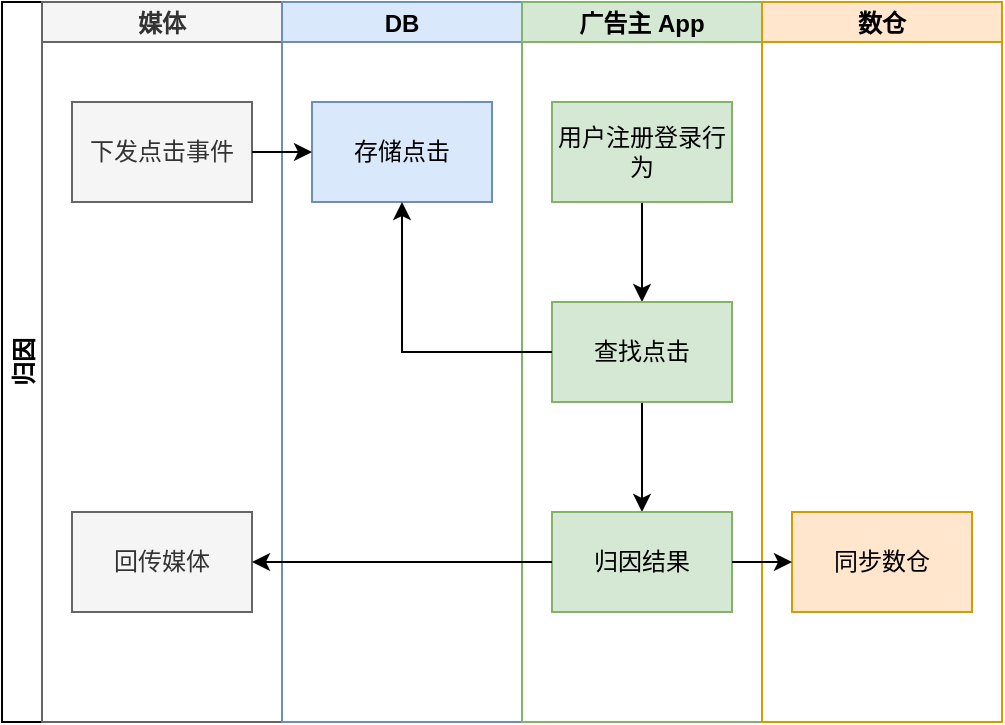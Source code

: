 <mxfile version="21.0.6" type="github">
  <diagram id="prtHgNgQTEPvFCAcTncT" name="Page-1">
    <mxGraphModel dx="1026" dy="635" grid="1" gridSize="10" guides="1" tooltips="1" connect="1" arrows="1" fold="1" page="1" pageScale="1" pageWidth="827" pageHeight="1169" math="0" shadow="0">
      <root>
        <mxCell id="0" />
        <mxCell id="1" parent="0" />
        <mxCell id="ikr7QwSfTh8XYOaMAlW1-1" value="归因" style="swimlane;childLayout=stackLayout;resizeParent=1;resizeParentMax=0;startSize=20;horizontal=0;horizontalStack=1;" vertex="1" parent="1">
          <mxGeometry x="220" y="90" width="380" height="360" as="geometry" />
        </mxCell>
        <mxCell id="ikr7QwSfTh8XYOaMAlW1-2" value="媒体" style="swimlane;startSize=20;fillColor=#f5f5f5;fontColor=#333333;strokeColor=#666666;" vertex="1" parent="ikr7QwSfTh8XYOaMAlW1-1">
          <mxGeometry x="20" width="120" height="360" as="geometry" />
        </mxCell>
        <mxCell id="ikr7QwSfTh8XYOaMAlW1-6" value="下发点击事件" style="rounded=0;whiteSpace=wrap;html=1;fillColor=#f5f5f5;fontColor=#333333;strokeColor=#666666;" vertex="1" parent="ikr7QwSfTh8XYOaMAlW1-2">
          <mxGeometry x="15" y="50" width="90" height="50" as="geometry" />
        </mxCell>
        <mxCell id="ikr7QwSfTh8XYOaMAlW1-17" value="回传媒体" style="rounded=0;whiteSpace=wrap;html=1;fillColor=#f5f5f5;fontColor=#333333;strokeColor=#666666;" vertex="1" parent="ikr7QwSfTh8XYOaMAlW1-2">
          <mxGeometry x="15" y="255" width="90" height="50" as="geometry" />
        </mxCell>
        <mxCell id="ikr7QwSfTh8XYOaMAlW1-3" value="DB" style="swimlane;startSize=20;fillColor=#dae8fc;strokeColor=#6c8ebf;" vertex="1" parent="ikr7QwSfTh8XYOaMAlW1-1">
          <mxGeometry x="140" width="120" height="360" as="geometry" />
        </mxCell>
        <mxCell id="ikr7QwSfTh8XYOaMAlW1-7" value="存储点击" style="rounded=0;whiteSpace=wrap;html=1;fillColor=#dae8fc;strokeColor=#6c8ebf;" vertex="1" parent="ikr7QwSfTh8XYOaMAlW1-3">
          <mxGeometry x="15" y="50" width="90" height="50" as="geometry" />
        </mxCell>
        <mxCell id="ikr7QwSfTh8XYOaMAlW1-4" value="广告主 App" style="swimlane;startSize=20;fillColor=#d5e8d4;strokeColor=#82b366;" vertex="1" parent="ikr7QwSfTh8XYOaMAlW1-1">
          <mxGeometry x="260" width="120" height="360" as="geometry" />
        </mxCell>
        <mxCell id="ikr7QwSfTh8XYOaMAlW1-12" style="edgeStyle=orthogonalEdgeStyle;rounded=0;orthogonalLoop=1;jettySize=auto;html=1;entryX=0.5;entryY=0;entryDx=0;entryDy=0;" edge="1" parent="ikr7QwSfTh8XYOaMAlW1-4" source="ikr7QwSfTh8XYOaMAlW1-9" target="ikr7QwSfTh8XYOaMAlW1-10">
          <mxGeometry relative="1" as="geometry" />
        </mxCell>
        <mxCell id="ikr7QwSfTh8XYOaMAlW1-9" value="用户注册登录行为" style="rounded=0;whiteSpace=wrap;html=1;fillColor=#d5e8d4;strokeColor=#82b366;" vertex="1" parent="ikr7QwSfTh8XYOaMAlW1-4">
          <mxGeometry x="15" y="50" width="90" height="50" as="geometry" />
        </mxCell>
        <mxCell id="ikr7QwSfTh8XYOaMAlW1-14" style="edgeStyle=orthogonalEdgeStyle;rounded=0;orthogonalLoop=1;jettySize=auto;html=1;entryX=0.5;entryY=0;entryDx=0;entryDy=0;" edge="1" parent="ikr7QwSfTh8XYOaMAlW1-4" source="ikr7QwSfTh8XYOaMAlW1-10" target="ikr7QwSfTh8XYOaMAlW1-13">
          <mxGeometry relative="1" as="geometry" />
        </mxCell>
        <mxCell id="ikr7QwSfTh8XYOaMAlW1-10" value="查找点击" style="rounded=0;whiteSpace=wrap;html=1;fillColor=#d5e8d4;strokeColor=#82b366;" vertex="1" parent="ikr7QwSfTh8XYOaMAlW1-4">
          <mxGeometry x="15" y="150" width="90" height="50" as="geometry" />
        </mxCell>
        <mxCell id="ikr7QwSfTh8XYOaMAlW1-13" value="归因结果" style="rounded=0;whiteSpace=wrap;html=1;fillColor=#d5e8d4;strokeColor=#82b366;" vertex="1" parent="ikr7QwSfTh8XYOaMAlW1-4">
          <mxGeometry x="15" y="255" width="90" height="50" as="geometry" />
        </mxCell>
        <mxCell id="ikr7QwSfTh8XYOaMAlW1-8" style="edgeStyle=orthogonalEdgeStyle;rounded=0;orthogonalLoop=1;jettySize=auto;html=1;entryX=0;entryY=0.5;entryDx=0;entryDy=0;" edge="1" parent="ikr7QwSfTh8XYOaMAlW1-1" source="ikr7QwSfTh8XYOaMAlW1-6" target="ikr7QwSfTh8XYOaMAlW1-7">
          <mxGeometry relative="1" as="geometry" />
        </mxCell>
        <mxCell id="ikr7QwSfTh8XYOaMAlW1-11" style="edgeStyle=orthogonalEdgeStyle;rounded=0;orthogonalLoop=1;jettySize=auto;html=1;entryX=0.5;entryY=1;entryDx=0;entryDy=0;" edge="1" parent="ikr7QwSfTh8XYOaMAlW1-1" source="ikr7QwSfTh8XYOaMAlW1-10" target="ikr7QwSfTh8XYOaMAlW1-7">
          <mxGeometry relative="1" as="geometry" />
        </mxCell>
        <mxCell id="ikr7QwSfTh8XYOaMAlW1-18" style="edgeStyle=orthogonalEdgeStyle;rounded=0;orthogonalLoop=1;jettySize=auto;html=1;entryX=1;entryY=0.5;entryDx=0;entryDy=0;" edge="1" parent="ikr7QwSfTh8XYOaMAlW1-1" source="ikr7QwSfTh8XYOaMAlW1-13" target="ikr7QwSfTh8XYOaMAlW1-17">
          <mxGeometry relative="1" as="geometry">
            <mxPoint x="130" y="280" as="targetPoint" />
          </mxGeometry>
        </mxCell>
        <mxCell id="ikr7QwSfTh8XYOaMAlW1-5" value="数仓" style="swimlane;startSize=20;fillColor=#ffe6cc;strokeColor=#d79b00;" vertex="1" parent="1">
          <mxGeometry x="600" y="90" width="120" height="360" as="geometry" />
        </mxCell>
        <mxCell id="ikr7QwSfTh8XYOaMAlW1-15" value="同步数仓" style="rounded=0;whiteSpace=wrap;html=1;fillColor=#ffe6cc;strokeColor=#d79b00;" vertex="1" parent="ikr7QwSfTh8XYOaMAlW1-5">
          <mxGeometry x="15" y="255" width="90" height="50" as="geometry" />
        </mxCell>
        <mxCell id="ikr7QwSfTh8XYOaMAlW1-16" style="edgeStyle=orthogonalEdgeStyle;rounded=0;orthogonalLoop=1;jettySize=auto;html=1;entryX=0;entryY=0.5;entryDx=0;entryDy=0;" edge="1" parent="1" source="ikr7QwSfTh8XYOaMAlW1-13" target="ikr7QwSfTh8XYOaMAlW1-15">
          <mxGeometry relative="1" as="geometry" />
        </mxCell>
      </root>
    </mxGraphModel>
  </diagram>
</mxfile>
